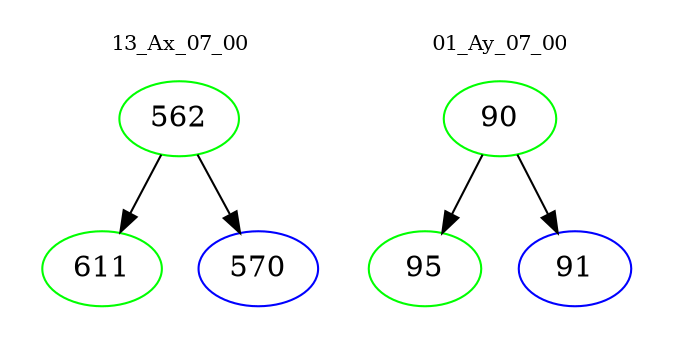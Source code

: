 digraph{
subgraph cluster_0 {
color = white
label = "13_Ax_07_00";
fontsize=10;
T0_562 [label="562", color="green"]
T0_562 -> T0_611 [color="black"]
T0_611 [label="611", color="green"]
T0_562 -> T0_570 [color="black"]
T0_570 [label="570", color="blue"]
}
subgraph cluster_1 {
color = white
label = "01_Ay_07_00";
fontsize=10;
T1_90 [label="90", color="green"]
T1_90 -> T1_95 [color="black"]
T1_95 [label="95", color="green"]
T1_90 -> T1_91 [color="black"]
T1_91 [label="91", color="blue"]
}
}
